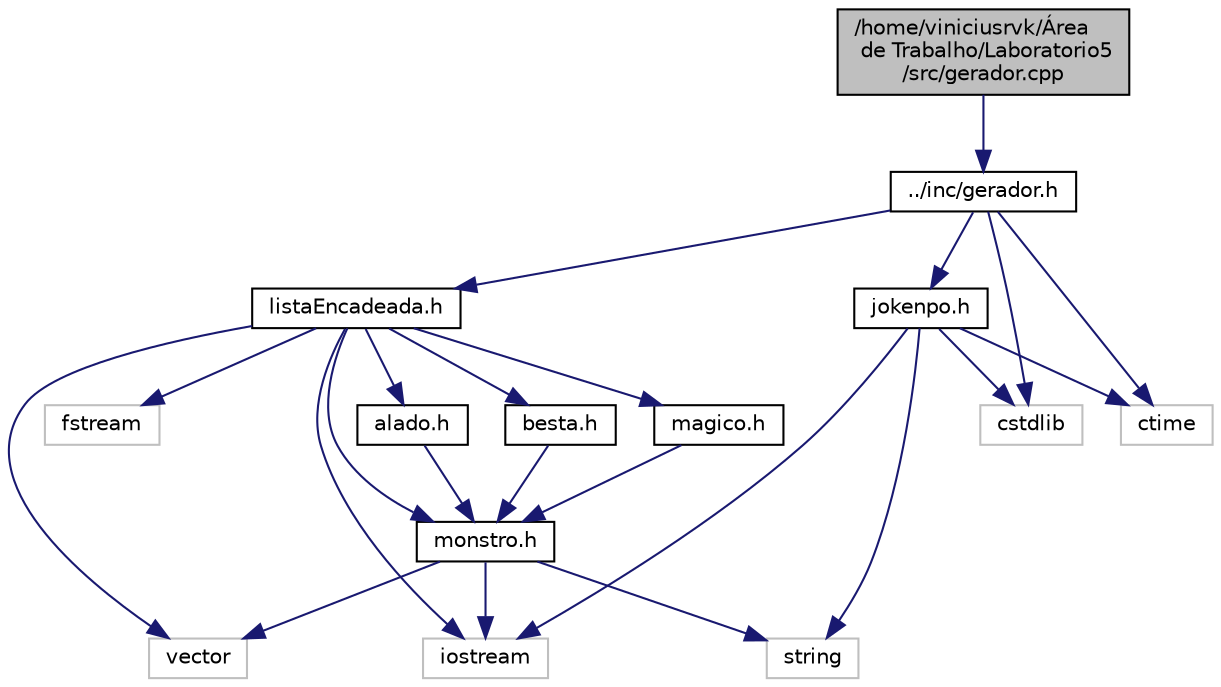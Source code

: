 digraph "/home/viniciusrvk/Área de Trabalho/Laboratorio5/src/gerador.cpp"
{
  edge [fontname="Helvetica",fontsize="10",labelfontname="Helvetica",labelfontsize="10"];
  node [fontname="Helvetica",fontsize="10",shape=record];
  Node1 [label="/home/viniciusrvk/Área\l de Trabalho/Laboratorio5\l/src/gerador.cpp",height=0.2,width=0.4,color="black", fillcolor="grey75", style="filled", fontcolor="black"];
  Node1 -> Node2 [color="midnightblue",fontsize="10",style="solid",fontname="Helvetica"];
  Node2 [label="../inc/gerador.h",height=0.2,width=0.4,color="black", fillcolor="white", style="filled",URL="$gerador_8h.html"];
  Node2 -> Node3 [color="midnightblue",fontsize="10",style="solid",fontname="Helvetica"];
  Node3 [label="listaEncadeada.h",height=0.2,width=0.4,color="black", fillcolor="white", style="filled",URL="$listaEncadeada_8h.html"];
  Node3 -> Node4 [color="midnightblue",fontsize="10",style="solid",fontname="Helvetica"];
  Node4 [label="iostream",height=0.2,width=0.4,color="grey75", fillcolor="white", style="filled"];
  Node3 -> Node5 [color="midnightblue",fontsize="10",style="solid",fontname="Helvetica"];
  Node5 [label="alado.h",height=0.2,width=0.4,color="black", fillcolor="white", style="filled",URL="$alado_8h.html"];
  Node5 -> Node6 [color="midnightblue",fontsize="10",style="solid",fontname="Helvetica"];
  Node6 [label="monstro.h",height=0.2,width=0.4,color="black", fillcolor="white", style="filled",URL="$monstro_8h.html"];
  Node6 -> Node4 [color="midnightblue",fontsize="10",style="solid",fontname="Helvetica"];
  Node6 -> Node7 [color="midnightblue",fontsize="10",style="solid",fontname="Helvetica"];
  Node7 [label="string",height=0.2,width=0.4,color="grey75", fillcolor="white", style="filled"];
  Node6 -> Node8 [color="midnightblue",fontsize="10",style="solid",fontname="Helvetica"];
  Node8 [label="vector",height=0.2,width=0.4,color="grey75", fillcolor="white", style="filled"];
  Node3 -> Node9 [color="midnightblue",fontsize="10",style="solid",fontname="Helvetica"];
  Node9 [label="besta.h",height=0.2,width=0.4,color="black", fillcolor="white", style="filled",URL="$besta_8h.html"];
  Node9 -> Node6 [color="midnightblue",fontsize="10",style="solid",fontname="Helvetica"];
  Node3 -> Node10 [color="midnightblue",fontsize="10",style="solid",fontname="Helvetica"];
  Node10 [label="magico.h",height=0.2,width=0.4,color="black", fillcolor="white", style="filled",URL="$magico_8h.html"];
  Node10 -> Node6 [color="midnightblue",fontsize="10",style="solid",fontname="Helvetica"];
  Node3 -> Node6 [color="midnightblue",fontsize="10",style="solid",fontname="Helvetica"];
  Node3 -> Node8 [color="midnightblue",fontsize="10",style="solid",fontname="Helvetica"];
  Node3 -> Node11 [color="midnightblue",fontsize="10",style="solid",fontname="Helvetica"];
  Node11 [label="fstream",height=0.2,width=0.4,color="grey75", fillcolor="white", style="filled"];
  Node2 -> Node12 [color="midnightblue",fontsize="10",style="solid",fontname="Helvetica"];
  Node12 [label="jokenpo.h",height=0.2,width=0.4,color="black", fillcolor="white", style="filled",URL="$jokenpo_8h.html"];
  Node12 -> Node4 [color="midnightblue",fontsize="10",style="solid",fontname="Helvetica"];
  Node12 -> Node7 [color="midnightblue",fontsize="10",style="solid",fontname="Helvetica"];
  Node12 -> Node13 [color="midnightblue",fontsize="10",style="solid",fontname="Helvetica"];
  Node13 [label="cstdlib",height=0.2,width=0.4,color="grey75", fillcolor="white", style="filled"];
  Node12 -> Node14 [color="midnightblue",fontsize="10",style="solid",fontname="Helvetica"];
  Node14 [label="ctime",height=0.2,width=0.4,color="grey75", fillcolor="white", style="filled"];
  Node2 -> Node14 [color="midnightblue",fontsize="10",style="solid",fontname="Helvetica"];
  Node2 -> Node13 [color="midnightblue",fontsize="10",style="solid",fontname="Helvetica"];
}
